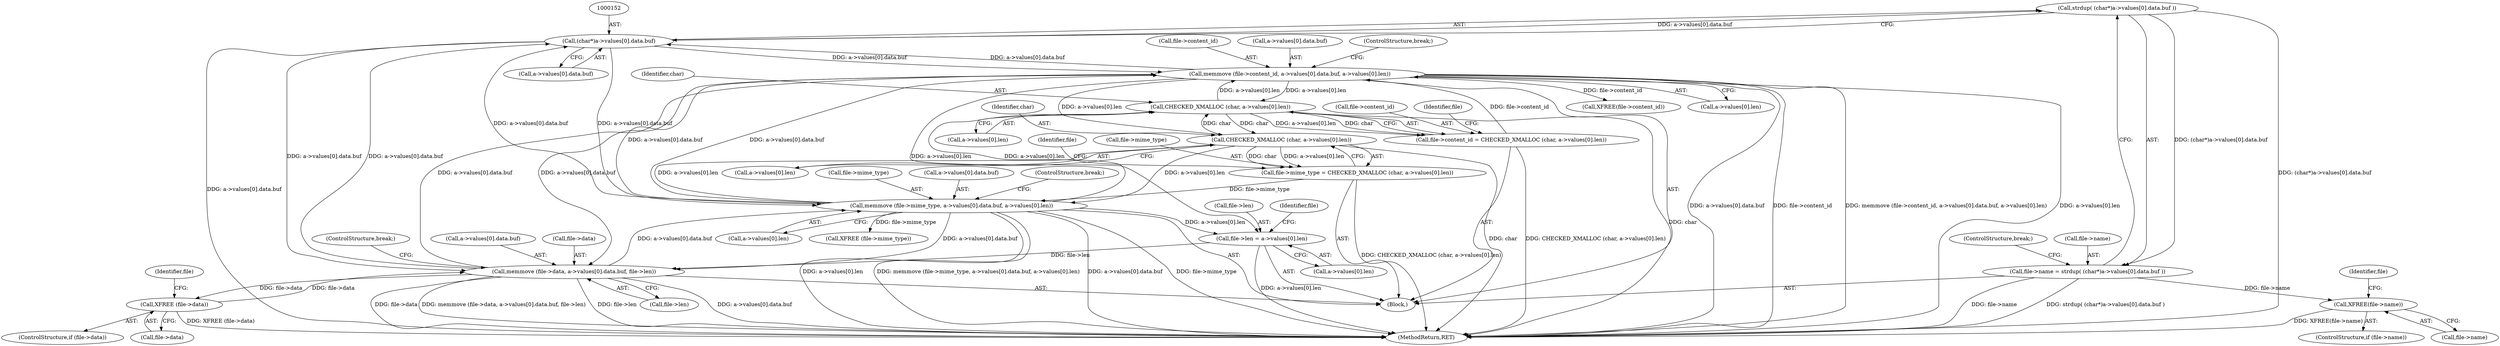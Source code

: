 digraph "0_tnef_8dccf79857ceeb7a6d3e42c1e762e7b865d5344d@API" {
"1000150" [label="(Call,strdup( (char*)a->values[0].data.buf ))"];
"1000151" [label="(Call,(char*)a->values[0].data.buf)"];
"1000289" [label="(Call,memmove (file->content_id, a->values[0].data.buf, a->values[0].len))"];
"1000276" [label="(Call,file->content_id = CHECKED_XMALLOC (char, a->values[0].len))"];
"1000280" [label="(Call,CHECKED_XMALLOC (char, a->values[0].len))"];
"1000231" [label="(Call,CHECKED_XMALLOC (char, a->values[0].len))"];
"1000240" [label="(Call,memmove (file->mime_type, a->values[0].data.buf, a->values[0].len))"];
"1000227" [label="(Call,file->mime_type = CHECKED_XMALLOC (char, a->values[0].len))"];
"1000195" [label="(Call,memmove (file->data, a->values[0].data.buf, file->len))"];
"1000191" [label="(Call,XFREE (file->data))"];
"1000176" [label="(Call,file->len = a->values[0].len)"];
"1000146" [label="(Call,file->name = strdup( (char*)a->values[0].data.buf ))"];
"1000142" [label="(Call,XFREE(file->name))"];
"1000227" [label="(Call,file->mime_type = CHECKED_XMALLOC (char, a->values[0].len))"];
"1000143" [label="(Call,file->name)"];
"1000177" [label="(Call,file->len)"];
"1000241" [label="(Call,file->mime_type)"];
"1000192" [label="(Call,file->data)"];
"1000289" [label="(Call,memmove (file->content_id, a->values[0].data.buf, a->values[0].len))"];
"1000280" [label="(Call,CHECKED_XMALLOC (char, a->values[0].len))"];
"1000291" [label="(Identifier,file)"];
"1000150" [label="(Call,strdup( (char*)a->values[0].data.buf ))"];
"1000277" [label="(Call,file->content_id)"];
"1000309" [label="(ControlStructure,break;)"];
"1000195" [label="(Call,memmove (file->data, a->values[0].data.buf, file->len))"];
"1000253" [label="(Call,a->values[0].len)"];
"1000191" [label="(Call,XFREE (file->data))"];
"1000142" [label="(Call,XFREE(file->name))"];
"1000162" [label="(ControlStructure,break;)"];
"1000187" [label="(ControlStructure,if (file->data))"];
"1000240" [label="(Call,memmove (file->mime_type, a->values[0].data.buf, a->values[0].len))"];
"1000272" [label="(Call,XFREE(file->content_id))"];
"1000211" [label="(ControlStructure,break;)"];
"1000138" [label="(ControlStructure,if (file->name))"];
"1000197" [label="(Identifier,file)"];
"1000130" [label="(Block,)"];
"1000281" [label="(Identifier,char)"];
"1000199" [label="(Call,a->values[0].data.buf)"];
"1000302" [label="(Call,a->values[0].len)"];
"1000244" [label="(Call,a->values[0].data.buf)"];
"1000189" [label="(Identifier,file)"];
"1000176" [label="(Call,file->len = a->values[0].len)"];
"1000233" [label="(Call,a->values[0].len)"];
"1000146" [label="(Call,file->name = strdup( (char*)a->values[0].data.buf ))"];
"1000290" [label="(Call,file->content_id)"];
"1000231" [label="(Call,CHECKED_XMALLOC (char, a->values[0].len))"];
"1000260" [label="(ControlStructure,break;)"];
"1000242" [label="(Identifier,file)"];
"1000282" [label="(Call,a->values[0].len)"];
"1000196" [label="(Call,file->data)"];
"1000148" [label="(Identifier,file)"];
"1000228" [label="(Call,file->mime_type)"];
"1000180" [label="(Call,a->values[0].len)"];
"1000312" [label="(MethodReturn,RET)"];
"1000153" [label="(Call,a->values[0].data.buf)"];
"1000293" [label="(Call,a->values[0].data.buf)"];
"1000223" [label="(Call,XFREE (file->mime_type))"];
"1000232" [label="(Identifier,char)"];
"1000208" [label="(Call,file->len)"];
"1000147" [label="(Call,file->name)"];
"1000151" [label="(Call,(char*)a->values[0].data.buf)"];
"1000276" [label="(Call,file->content_id = CHECKED_XMALLOC (char, a->values[0].len))"];
"1000150" -> "1000146"  [label="AST: "];
"1000150" -> "1000151"  [label="CFG: "];
"1000151" -> "1000150"  [label="AST: "];
"1000146" -> "1000150"  [label="CFG: "];
"1000150" -> "1000312"  [label="DDG: (char*)a->values[0].data.buf"];
"1000150" -> "1000146"  [label="DDG: (char*)a->values[0].data.buf"];
"1000151" -> "1000150"  [label="DDG: a->values[0].data.buf"];
"1000151" -> "1000153"  [label="CFG: "];
"1000152" -> "1000151"  [label="AST: "];
"1000153" -> "1000151"  [label="AST: "];
"1000151" -> "1000312"  [label="DDG: a->values[0].data.buf"];
"1000289" -> "1000151"  [label="DDG: a->values[0].data.buf"];
"1000195" -> "1000151"  [label="DDG: a->values[0].data.buf"];
"1000240" -> "1000151"  [label="DDG: a->values[0].data.buf"];
"1000151" -> "1000195"  [label="DDG: a->values[0].data.buf"];
"1000151" -> "1000240"  [label="DDG: a->values[0].data.buf"];
"1000151" -> "1000289"  [label="DDG: a->values[0].data.buf"];
"1000289" -> "1000130"  [label="AST: "];
"1000289" -> "1000302"  [label="CFG: "];
"1000290" -> "1000289"  [label="AST: "];
"1000293" -> "1000289"  [label="AST: "];
"1000302" -> "1000289"  [label="AST: "];
"1000309" -> "1000289"  [label="CFG: "];
"1000289" -> "1000312"  [label="DDG: a->values[0].data.buf"];
"1000289" -> "1000312"  [label="DDG: file->content_id"];
"1000289" -> "1000312"  [label="DDG: memmove (file->content_id, a->values[0].data.buf, a->values[0].len)"];
"1000289" -> "1000312"  [label="DDG: a->values[0].len"];
"1000289" -> "1000176"  [label="DDG: a->values[0].len"];
"1000289" -> "1000195"  [label="DDG: a->values[0].data.buf"];
"1000289" -> "1000231"  [label="DDG: a->values[0].len"];
"1000289" -> "1000240"  [label="DDG: a->values[0].data.buf"];
"1000289" -> "1000272"  [label="DDG: file->content_id"];
"1000289" -> "1000280"  [label="DDG: a->values[0].len"];
"1000276" -> "1000289"  [label="DDG: file->content_id"];
"1000195" -> "1000289"  [label="DDG: a->values[0].data.buf"];
"1000240" -> "1000289"  [label="DDG: a->values[0].data.buf"];
"1000280" -> "1000289"  [label="DDG: a->values[0].len"];
"1000276" -> "1000130"  [label="AST: "];
"1000276" -> "1000280"  [label="CFG: "];
"1000277" -> "1000276"  [label="AST: "];
"1000280" -> "1000276"  [label="AST: "];
"1000291" -> "1000276"  [label="CFG: "];
"1000276" -> "1000312"  [label="DDG: CHECKED_XMALLOC (char, a->values[0].len)"];
"1000280" -> "1000276"  [label="DDG: char"];
"1000280" -> "1000276"  [label="DDG: a->values[0].len"];
"1000280" -> "1000282"  [label="CFG: "];
"1000281" -> "1000280"  [label="AST: "];
"1000282" -> "1000280"  [label="AST: "];
"1000280" -> "1000312"  [label="DDG: char"];
"1000280" -> "1000231"  [label="DDG: char"];
"1000231" -> "1000280"  [label="DDG: char"];
"1000240" -> "1000280"  [label="DDG: a->values[0].len"];
"1000231" -> "1000227"  [label="AST: "];
"1000231" -> "1000233"  [label="CFG: "];
"1000232" -> "1000231"  [label="AST: "];
"1000233" -> "1000231"  [label="AST: "];
"1000227" -> "1000231"  [label="CFG: "];
"1000231" -> "1000312"  [label="DDG: char"];
"1000231" -> "1000227"  [label="DDG: char"];
"1000231" -> "1000227"  [label="DDG: a->values[0].len"];
"1000240" -> "1000231"  [label="DDG: a->values[0].len"];
"1000231" -> "1000240"  [label="DDG: a->values[0].len"];
"1000240" -> "1000130"  [label="AST: "];
"1000240" -> "1000253"  [label="CFG: "];
"1000241" -> "1000240"  [label="AST: "];
"1000244" -> "1000240"  [label="AST: "];
"1000253" -> "1000240"  [label="AST: "];
"1000260" -> "1000240"  [label="CFG: "];
"1000240" -> "1000312"  [label="DDG: a->values[0].len"];
"1000240" -> "1000312"  [label="DDG: memmove (file->mime_type, a->values[0].data.buf, a->values[0].len)"];
"1000240" -> "1000312"  [label="DDG: a->values[0].data.buf"];
"1000240" -> "1000312"  [label="DDG: file->mime_type"];
"1000240" -> "1000176"  [label="DDG: a->values[0].len"];
"1000240" -> "1000195"  [label="DDG: a->values[0].data.buf"];
"1000240" -> "1000223"  [label="DDG: file->mime_type"];
"1000227" -> "1000240"  [label="DDG: file->mime_type"];
"1000195" -> "1000240"  [label="DDG: a->values[0].data.buf"];
"1000227" -> "1000130"  [label="AST: "];
"1000228" -> "1000227"  [label="AST: "];
"1000242" -> "1000227"  [label="CFG: "];
"1000227" -> "1000312"  [label="DDG: CHECKED_XMALLOC (char, a->values[0].len)"];
"1000195" -> "1000130"  [label="AST: "];
"1000195" -> "1000208"  [label="CFG: "];
"1000196" -> "1000195"  [label="AST: "];
"1000199" -> "1000195"  [label="AST: "];
"1000208" -> "1000195"  [label="AST: "];
"1000211" -> "1000195"  [label="CFG: "];
"1000195" -> "1000312"  [label="DDG: memmove (file->data, a->values[0].data.buf, file->len)"];
"1000195" -> "1000312"  [label="DDG: file->len"];
"1000195" -> "1000312"  [label="DDG: a->values[0].data.buf"];
"1000195" -> "1000312"  [label="DDG: file->data"];
"1000195" -> "1000191"  [label="DDG: file->data"];
"1000191" -> "1000195"  [label="DDG: file->data"];
"1000176" -> "1000195"  [label="DDG: file->len"];
"1000191" -> "1000187"  [label="AST: "];
"1000191" -> "1000192"  [label="CFG: "];
"1000192" -> "1000191"  [label="AST: "];
"1000197" -> "1000191"  [label="CFG: "];
"1000191" -> "1000312"  [label="DDG: XFREE (file->data)"];
"1000176" -> "1000130"  [label="AST: "];
"1000176" -> "1000180"  [label="CFG: "];
"1000177" -> "1000176"  [label="AST: "];
"1000180" -> "1000176"  [label="AST: "];
"1000189" -> "1000176"  [label="CFG: "];
"1000176" -> "1000312"  [label="DDG: a->values[0].len"];
"1000146" -> "1000130"  [label="AST: "];
"1000147" -> "1000146"  [label="AST: "];
"1000162" -> "1000146"  [label="CFG: "];
"1000146" -> "1000312"  [label="DDG: strdup( (char*)a->values[0].data.buf )"];
"1000146" -> "1000312"  [label="DDG: file->name"];
"1000146" -> "1000142"  [label="DDG: file->name"];
"1000142" -> "1000138"  [label="AST: "];
"1000142" -> "1000143"  [label="CFG: "];
"1000143" -> "1000142"  [label="AST: "];
"1000148" -> "1000142"  [label="CFG: "];
"1000142" -> "1000312"  [label="DDG: XFREE(file->name)"];
}
